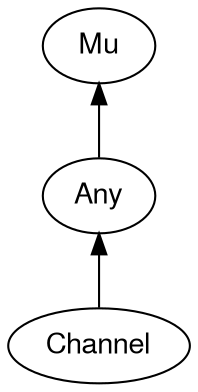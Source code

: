 digraph "perl6-type-graph" {
    rankdir=BT;
    splines=polyline;
    overlap=false; 
    // Types
    "Channel" [color="#000000", fontcolor="#000000", href="/type/Channel", fontname="FreeSans"];
    "Mu" [color="#000000", fontcolor="#000000", href="/type/Mu", fontname="FreeSans"];
    "Any" [color="#000000", fontcolor="#000000", href="/type/Any", fontname="FreeSans"];

    // Superclasses
    "Channel" -> "Any" [color="#000000"];
    "Any" -> "Mu" [color="#000000"];

    // Roles
}

